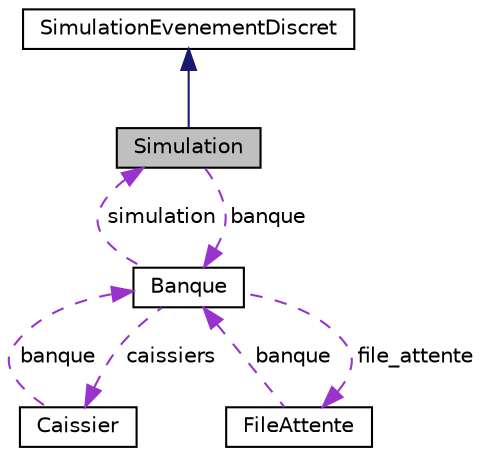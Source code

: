digraph "Simulation"
{
  edge [fontname="Helvetica",fontsize="10",labelfontname="Helvetica",labelfontsize="10"];
  node [fontname="Helvetica",fontsize="10",shape=record];
  Node2 [label="Simulation",height=0.2,width=0.4,color="black", fillcolor="grey75", style="filled", fontcolor="black"];
  Node3 -> Node2 [dir="back",color="midnightblue",fontsize="10",style="solid",fontname="Helvetica"];
  Node3 [label="SimulationEvenementDiscret",height=0.2,width=0.4,color="black", fillcolor="white", style="filled",URL="$classSimulationEvenementDiscret.html"];
  Node4 -> Node2 [dir="back",color="darkorchid3",fontsize="10",style="dashed",label=" banque" ,fontname="Helvetica"];
  Node4 [label="Banque",height=0.2,width=0.4,color="black", fillcolor="white", style="filled",URL="$classBanque.html"];
  Node5 -> Node4 [dir="back",color="darkorchid3",fontsize="10",style="dashed",label=" caissiers" ,fontname="Helvetica"];
  Node5 [label="Caissier",height=0.2,width=0.4,color="black", fillcolor="white", style="filled",URL="$classCaissier.html"];
  Node4 -> Node5 [dir="back",color="darkorchid3",fontsize="10",style="dashed",label=" banque" ,fontname="Helvetica"];
  Node2 -> Node4 [dir="back",color="darkorchid3",fontsize="10",style="dashed",label=" simulation" ,fontname="Helvetica"];
  Node6 -> Node4 [dir="back",color="darkorchid3",fontsize="10",style="dashed",label=" file_attente" ,fontname="Helvetica"];
  Node6 [label="FileAttente",height=0.2,width=0.4,color="black", fillcolor="white", style="filled",URL="$classFileAttente.html"];
  Node4 -> Node6 [dir="back",color="darkorchid3",fontsize="10",style="dashed",label=" banque" ,fontname="Helvetica"];
}
